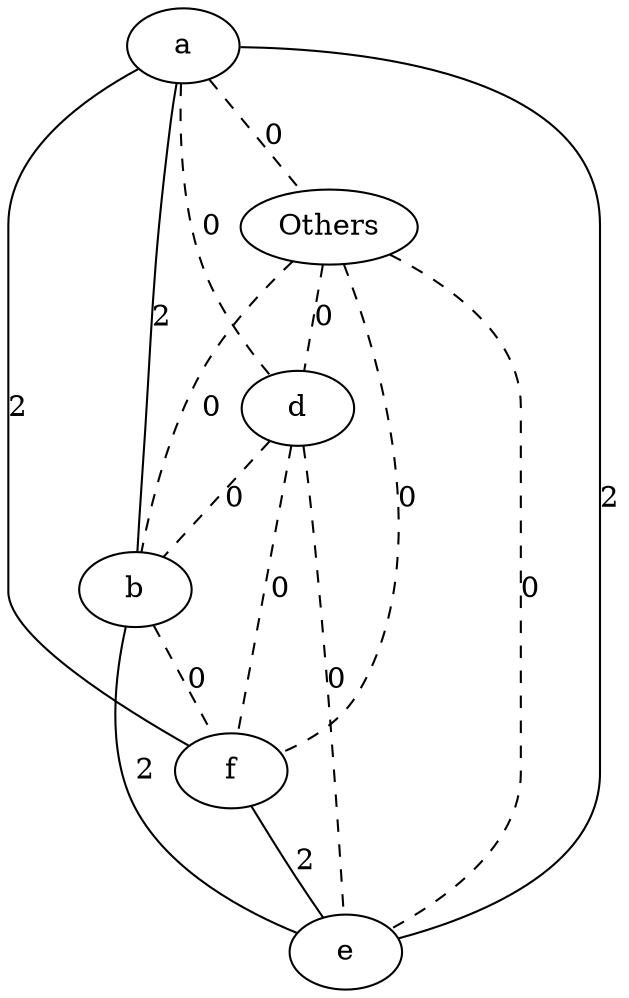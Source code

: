 strict graph "()" {
a;
Others;
d;
b;
f;
e;
a -- Others  [color=black, label=0, style=dashed];
a -- d  [color=black, label=0, style=dashed];
a -- b  [color=black, label=2, style=solid];
a -- f  [color=black, label=2, style=solid];
a -- e  [color=black, label=2, style=solid];
Others -- d  [color=black, label=0, style=dashed];
Others -- b  [color=black, label=0, style=dashed];
Others -- f  [color=black, label=0, style=dashed];
Others -- e  [color=black, label=0, style=dashed];
d -- b  [color=black, label=0, style=dashed];
d -- f  [color=black, label=0, style=dashed];
d -- e  [color=black, label=0, style=dashed];
b -- f  [color=black, label=0, style=dashed];
b -- e  [color=black, label=2, style=solid];
f -- e  [color=black, label=2, style=solid];
}
